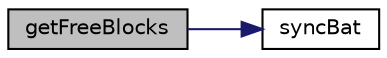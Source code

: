 digraph "getFreeBlocks"
{
 // LATEX_PDF_SIZE
  edge [fontname="Helvetica",fontsize="10",labelfontname="Helvetica",labelfontsize="10"];
  node [fontname="Helvetica",fontsize="10",shape=record];
  rankdir="LR";
  Node1 [label="getFreeBlocks",height=0.2,width=0.4,color="black", fillcolor="grey75", style="filled", fontcolor="black",tooltip=" "];
  Node1 -> Node2 [color="midnightblue",fontsize="10",style="solid",fontname="Helvetica"];
  Node2 [label="syncBat",height=0.2,width=0.4,color="black", fillcolor="white", style="filled",URL="$block_8c.html#a99dfa2e54401fafb70357a6632c4ef10",tooltip=" "];
}
